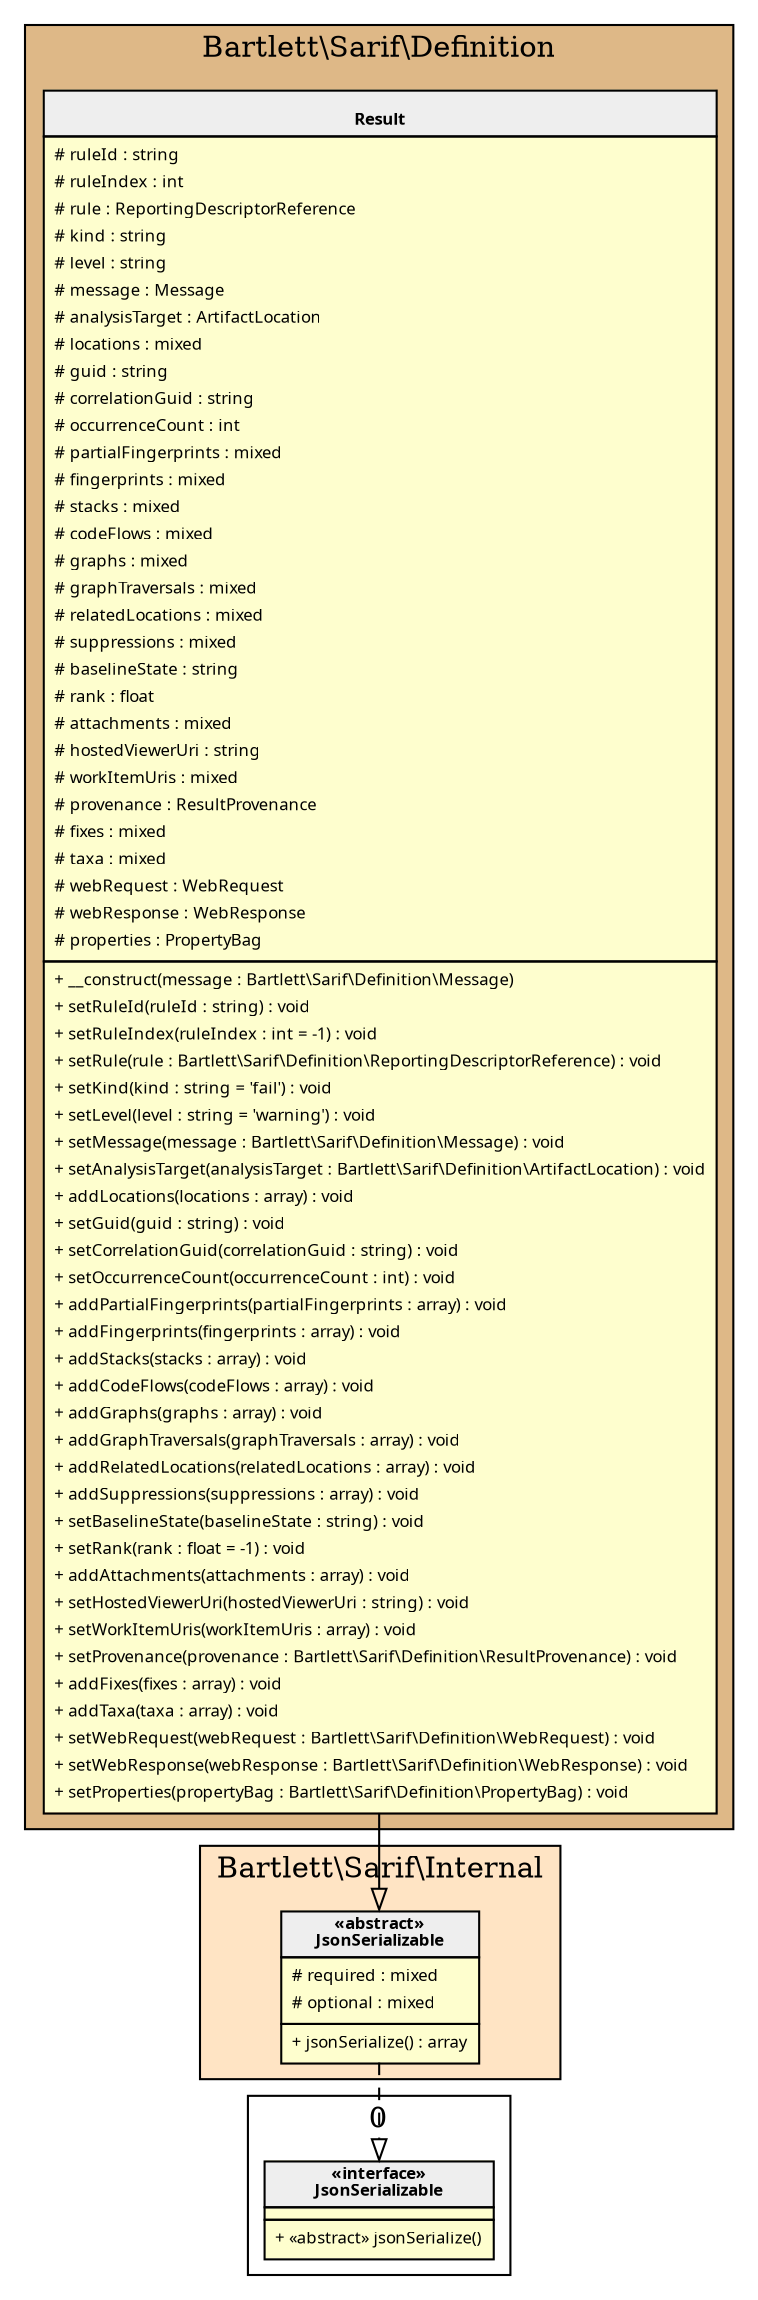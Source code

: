 digraph {
  graph [name="G" overlap="false" rankdir="TB" bgcolor="transparent"]
  node [fontname="Verdana" fontsize=8 shape="none" margin=0 fillcolor="#FEFECE" style="filled"]
  edge [fontname="Verdana" fontsize=8]
  subgraph cluster_0 {
    graph [bgcolor="BurlyWood"]
    label = "Bartlett\\Sarif\\Definition"
    "Bartlett\\Sarif\\Definition\\Result" [shape="none" label=<
<table cellspacing="0" border="0" cellborder="1">
    <tr><td bgcolor="#eeeeee"><b><br/>Result</b></td></tr>
    <tr><td><table border="0" cellspacing="0" cellpadding="2">
    <tr><td align="left"># ruleId : string</td></tr>
    <tr><td align="left"># ruleIndex : int</td></tr>
    <tr><td align="left"># rule : ReportingDescriptorReference</td></tr>
    <tr><td align="left"># kind : string</td></tr>
    <tr><td align="left"># level : string</td></tr>
    <tr><td align="left"># message : Message</td></tr>
    <tr><td align="left"># analysisTarget : ArtifactLocation</td></tr>
    <tr><td align="left"># locations : mixed</td></tr>
    <tr><td align="left"># guid : string</td></tr>
    <tr><td align="left"># correlationGuid : string</td></tr>
    <tr><td align="left"># occurrenceCount : int</td></tr>
    <tr><td align="left"># partialFingerprints : mixed</td></tr>
    <tr><td align="left"># fingerprints : mixed</td></tr>
    <tr><td align="left"># stacks : mixed</td></tr>
    <tr><td align="left"># codeFlows : mixed</td></tr>
    <tr><td align="left"># graphs : mixed</td></tr>
    <tr><td align="left"># graphTraversals : mixed</td></tr>
    <tr><td align="left"># relatedLocations : mixed</td></tr>
    <tr><td align="left"># suppressions : mixed</td></tr>
    <tr><td align="left"># baselineState : string</td></tr>
    <tr><td align="left"># rank : float</td></tr>
    <tr><td align="left"># attachments : mixed</td></tr>
    <tr><td align="left"># hostedViewerUri : string</td></tr>
    <tr><td align="left"># workItemUris : mixed</td></tr>
    <tr><td align="left"># provenance : ResultProvenance</td></tr>
    <tr><td align="left"># fixes : mixed</td></tr>
    <tr><td align="left"># taxa : mixed</td></tr>
    <tr><td align="left"># webRequest : WebRequest</td></tr>
    <tr><td align="left"># webResponse : WebResponse</td></tr>
    <tr><td align="left"># properties : PropertyBag</td></tr>
</table></td></tr>
    <tr><td><table border="0" cellspacing="0" cellpadding="2">
    <tr><td align="left">+ __construct(message : Bartlett\\Sarif\\Definition\\Message)</td></tr>
    <tr><td align="left">+ setRuleId(ruleId : string) : void</td></tr>
    <tr><td align="left">+ setRuleIndex(ruleIndex : int = -1) : void</td></tr>
    <tr><td align="left">+ setRule(rule : Bartlett\\Sarif\\Definition\\ReportingDescriptorReference) : void</td></tr>
    <tr><td align="left">+ setKind(kind : string = 'fail') : void</td></tr>
    <tr><td align="left">+ setLevel(level : string = 'warning') : void</td></tr>
    <tr><td align="left">+ setMessage(message : Bartlett\\Sarif\\Definition\\Message) : void</td></tr>
    <tr><td align="left">+ setAnalysisTarget(analysisTarget : Bartlett\\Sarif\\Definition\\ArtifactLocation) : void</td></tr>
    <tr><td align="left">+ addLocations(locations : array) : void</td></tr>
    <tr><td align="left">+ setGuid(guid : string) : void</td></tr>
    <tr><td align="left">+ setCorrelationGuid(correlationGuid : string) : void</td></tr>
    <tr><td align="left">+ setOccurrenceCount(occurrenceCount : int) : void</td></tr>
    <tr><td align="left">+ addPartialFingerprints(partialFingerprints : array) : void</td></tr>
    <tr><td align="left">+ addFingerprints(fingerprints : array) : void</td></tr>
    <tr><td align="left">+ addStacks(stacks : array) : void</td></tr>
    <tr><td align="left">+ addCodeFlows(codeFlows : array) : void</td></tr>
    <tr><td align="left">+ addGraphs(graphs : array) : void</td></tr>
    <tr><td align="left">+ addGraphTraversals(graphTraversals : array) : void</td></tr>
    <tr><td align="left">+ addRelatedLocations(relatedLocations : array) : void</td></tr>
    <tr><td align="left">+ addSuppressions(suppressions : array) : void</td></tr>
    <tr><td align="left">+ setBaselineState(baselineState : string) : void</td></tr>
    <tr><td align="left">+ setRank(rank : float = -1) : void</td></tr>
    <tr><td align="left">+ addAttachments(attachments : array) : void</td></tr>
    <tr><td align="left">+ setHostedViewerUri(hostedViewerUri : string) : void</td></tr>
    <tr><td align="left">+ setWorkItemUris(workItemUris : array) : void</td></tr>
    <tr><td align="left">+ setProvenance(provenance : Bartlett\\Sarif\\Definition\\ResultProvenance) : void</td></tr>
    <tr><td align="left">+ addFixes(fixes : array) : void</td></tr>
    <tr><td align="left">+ addTaxa(taxa : array) : void</td></tr>
    <tr><td align="left">+ setWebRequest(webRequest : Bartlett\\Sarif\\Definition\\WebRequest) : void</td></tr>
    <tr><td align="left">+ setWebResponse(webResponse : Bartlett\\Sarif\\Definition\\WebResponse) : void</td></tr>
    <tr><td align="left">+ setProperties(propertyBag : Bartlett\\Sarif\\Definition\\PropertyBag) : void</td></tr>
</table></td></tr>
</table>>]
  }
  subgraph cluster_1 {
    graph [bgcolor="Bisque"]
    label = "Bartlett\\Sarif\\Internal"
    "Bartlett\\Sarif\\Internal\\JsonSerializable" [shape="none" label=<
<table cellspacing="0" border="0" cellborder="1">
    <tr><td bgcolor="#eeeeee"><b>«abstract»<br/>JsonSerializable</b></td></tr>
    <tr><td><table border="0" cellspacing="0" cellpadding="2">
    <tr><td align="left"># required : mixed</td></tr>
    <tr><td align="left"># optional : mixed</td></tr>
</table></td></tr>
    <tr><td><table border="0" cellspacing="0" cellpadding="2">
    <tr><td align="left">+ jsonSerialize() : array</td></tr>
</table></td></tr>
</table>>]
  }
  subgraph cluster_2 {
    label = 0
    "JsonSerializable" [shape="none" label=<
<table cellspacing="0" border="0" cellborder="1">
    <tr><td bgcolor="#eeeeee"><b>«interface»<br/>JsonSerializable</b></td></tr>
    <tr><td></td></tr>
    <tr><td><table border="0" cellspacing="0" cellpadding="2">
    <tr><td align="left">+ «abstract» jsonSerialize()</td></tr>
</table></td></tr>
</table>>]
  }
  "Bartlett\\Sarif\\Internal\\JsonSerializable" -> "JsonSerializable" [arrowhead="empty" style="dashed"]
  "Bartlett\\Sarif\\Definition\\Result" -> "Bartlett\\Sarif\\Internal\\JsonSerializable" [arrowhead="empty" style="filled"]
}
